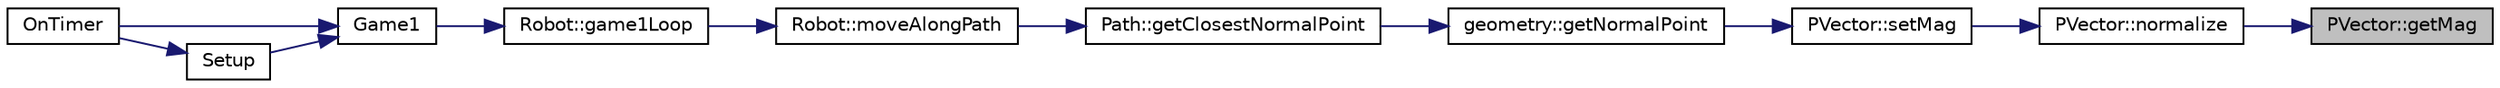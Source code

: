 digraph "PVector::getMag"
{
 // LATEX_PDF_SIZE
  edge [fontname="Helvetica",fontsize="10",labelfontname="Helvetica",labelfontsize="10"];
  node [fontname="Helvetica",fontsize="10",shape=record];
  rankdir="RL";
  Node1 [label="PVector::getMag",height=0.2,width=0.4,color="black", fillcolor="grey75", style="filled", fontcolor="black",tooltip=" "];
  Node1 -> Node2 [dir="back",color="midnightblue",fontsize="10",style="solid"];
  Node2 [label="PVector::normalize",height=0.2,width=0.4,color="black", fillcolor="white", style="filled",URL="$class_p_vector.html#a6039ec3cba8898b7e102a7936572d401",tooltip=" "];
  Node2 -> Node3 [dir="back",color="midnightblue",fontsize="10",style="solid"];
  Node3 [label="PVector::setMag",height=0.2,width=0.4,color="black", fillcolor="white", style="filled",URL="$class_p_vector.html#a10abf0646fe82df63c0c623588c5600b",tooltip=" "];
  Node3 -> Node4 [dir="back",color="midnightblue",fontsize="10",style="solid"];
  Node4 [label="geometry::getNormalPoint",height=0.2,width=0.4,color="black", fillcolor="white", style="filled",URL="$namespacegeometry.html#a120ad790ee5a9ef199a6d67e5e9f1c90",tooltip=" "];
  Node4 -> Node5 [dir="back",color="midnightblue",fontsize="10",style="solid"];
  Node5 [label="Path::getClosestNormalPoint",height=0.2,width=0.4,color="black", fillcolor="white", style="filled",URL="$class_path.html#ae1ea4946ec41269898a40ea5d26bc2e3",tooltip=" "];
  Node5 -> Node6 [dir="back",color="midnightblue",fontsize="10",style="solid"];
  Node6 [label="Robot::moveAlongPath",height=0.2,width=0.4,color="black", fillcolor="white", style="filled",URL="$class_robot.html#aa13bf89f0098d0a14d17818efdfc8cd2",tooltip=" "];
  Node6 -> Node7 [dir="back",color="midnightblue",fontsize="10",style="solid"];
  Node7 [label="Robot::game1Loop",height=0.2,width=0.4,color="black", fillcolor="white", style="filled",URL="$class_robot.html#ac9cf2352bb94bb2c623610c61027d2db",tooltip="game loop for second map"];
  Node7 -> Node8 [dir="back",color="midnightblue",fontsize="10",style="solid"];
  Node8 [label="Game1",height=0.2,width=0.4,color="black", fillcolor="white", style="filled",URL="$_co_space_functions_8hpp.html#a452d724e739bd277b7419320c36fc6aa",tooltip=" "];
  Node8 -> Node9 [dir="back",color="midnightblue",fontsize="10",style="solid"];
  Node9 [label="OnTimer",height=0.2,width=0.4,color="black", fillcolor="white", style="filled",URL="$_co_space_functions_8cpp.html#ac6a4a9bd3e8000dffa847ce28b5e8c92",tooltip=" "];
  Node8 -> Node10 [dir="back",color="midnightblue",fontsize="10",style="solid"];
  Node10 [label="Setup",height=0.2,width=0.4,color="black", fillcolor="white", style="filled",URL="$_co_space_functions_8hpp.html#a769404f2985a027a0d626fedfd4de1e9",tooltip=" "];
  Node10 -> Node9 [dir="back",color="midnightblue",fontsize="10",style="solid"];
}
